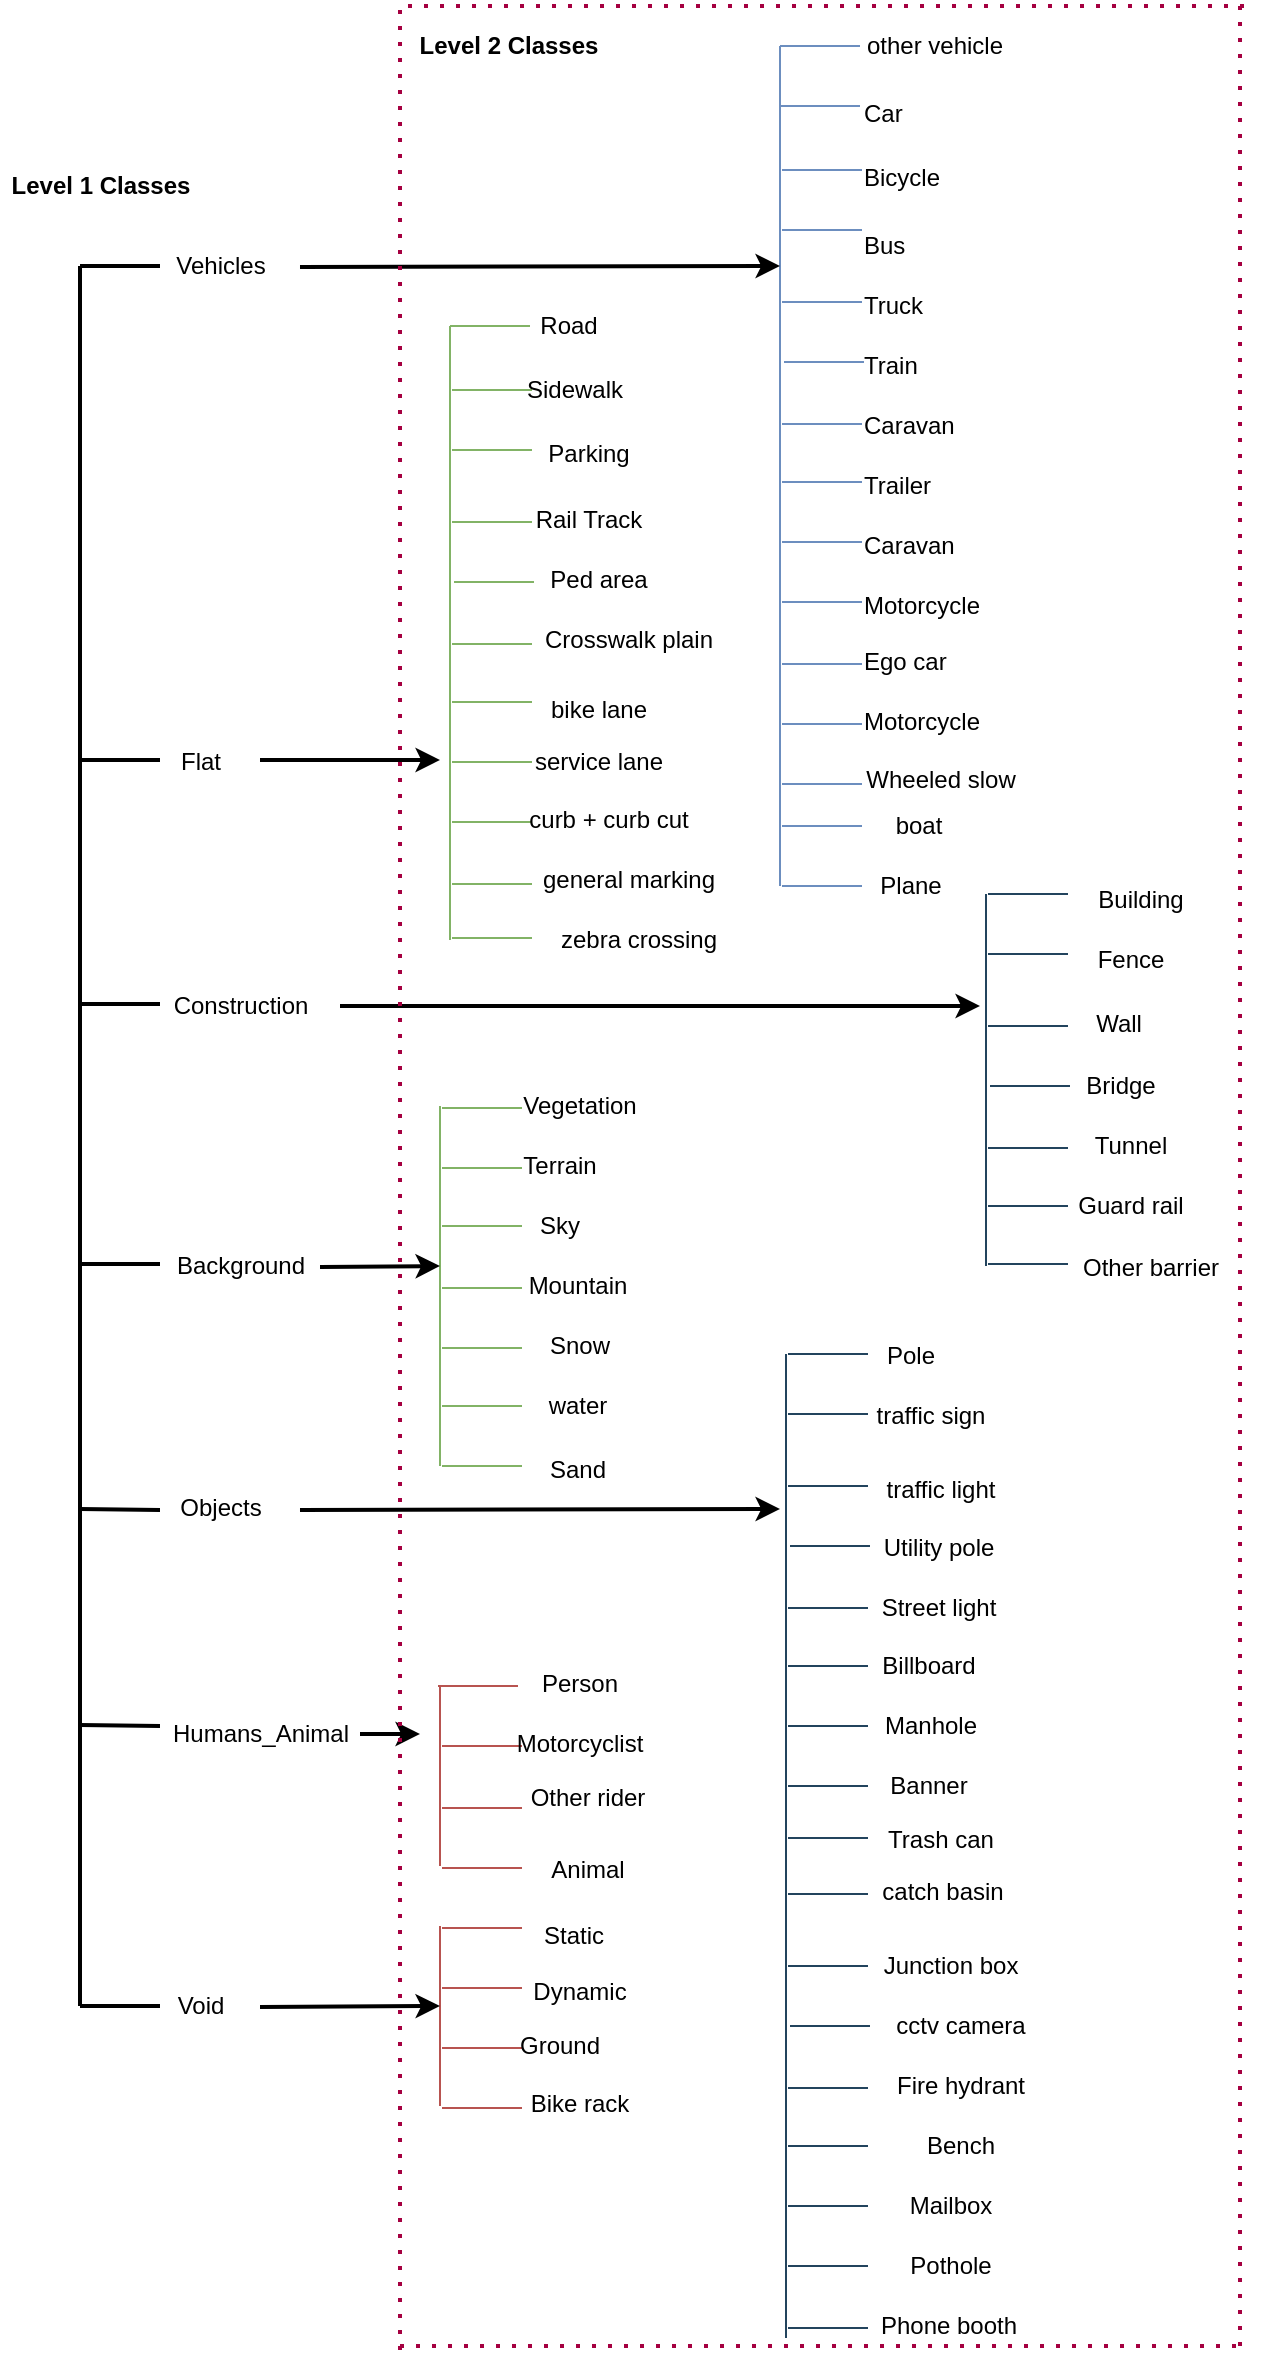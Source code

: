 <mxfile version="18.0.6" type="device"><diagram id="w0Pex35CBotM1bryZX0o" name="Page-1"><mxGraphModel dx="1426" dy="1881" grid="1" gridSize="10" guides="1" tooltips="1" connect="1" arrows="1" fold="1" page="1" pageScale="1" pageWidth="827" pageHeight="1169" math="0" shadow="0"><root><mxCell id="0"/><mxCell id="1" parent="0"/><mxCell id="u1rYScjyQBRcEiXTtA5U-3" value="" style="endArrow=none;html=1;rounded=0;fillColor=#dae8fc;strokeColor=#6c8ebf;" edge="1" parent="1"><mxGeometry width="50" height="50" relative="1" as="geometry"><mxPoint x="390" y="430" as="sourcePoint"/><mxPoint x="390" y="10" as="targetPoint"/></mxGeometry></mxCell><mxCell id="u1rYScjyQBRcEiXTtA5U-4" value="" style="endArrow=none;html=1;rounded=0;fillColor=#dae8fc;strokeColor=#6c8ebf;" edge="1" parent="1"><mxGeometry width="50" height="50" relative="1" as="geometry"><mxPoint x="390" y="40" as="sourcePoint"/><mxPoint x="430" y="40" as="targetPoint"/><Array as="points"><mxPoint x="410" y="40"/></Array></mxGeometry></mxCell><mxCell id="u1rYScjyQBRcEiXTtA5U-5" value="" style="endArrow=none;html=1;rounded=0;fillColor=#dae8fc;strokeColor=#6c8ebf;" edge="1" parent="1"><mxGeometry width="50" height="50" relative="1" as="geometry"><mxPoint x="391" y="72" as="sourcePoint"/><mxPoint x="431" y="72" as="targetPoint"/><Array as="points"><mxPoint x="411" y="72"/></Array></mxGeometry></mxCell><mxCell id="u1rYScjyQBRcEiXTtA5U-6" value="" style="endArrow=none;html=1;rounded=0;fillColor=#dae8fc;strokeColor=#6c8ebf;" edge="1" parent="1"><mxGeometry width="50" height="50" relative="1" as="geometry"><mxPoint x="391" y="102" as="sourcePoint"/><mxPoint x="431" y="102" as="targetPoint"/><Array as="points"><mxPoint x="411" y="102"/></Array></mxGeometry></mxCell><mxCell id="u1rYScjyQBRcEiXTtA5U-7" value="" style="endArrow=none;html=1;rounded=0;fillColor=#dae8fc;strokeColor=#6c8ebf;" edge="1" parent="1"><mxGeometry width="50" height="50" relative="1" as="geometry"><mxPoint x="391" y="138" as="sourcePoint"/><mxPoint x="431" y="138" as="targetPoint"/><Array as="points"><mxPoint x="411" y="138"/></Array></mxGeometry></mxCell><mxCell id="u1rYScjyQBRcEiXTtA5U-8" value="" style="endArrow=none;html=1;rounded=0;fillColor=#dae8fc;strokeColor=#6c8ebf;" edge="1" parent="1"><mxGeometry width="50" height="50" relative="1" as="geometry"><mxPoint x="392" y="168" as="sourcePoint"/><mxPoint x="432" y="168" as="targetPoint"/><Array as="points"><mxPoint x="412" y="168"/></Array></mxGeometry></mxCell><mxCell id="u1rYScjyQBRcEiXTtA5U-9" value="" style="endArrow=none;html=1;rounded=0;fillColor=#dae8fc;strokeColor=#6c8ebf;" edge="1" parent="1"><mxGeometry width="50" height="50" relative="1" as="geometry"><mxPoint x="391" y="199" as="sourcePoint"/><mxPoint x="431" y="199" as="targetPoint"/><Array as="points"><mxPoint x="411" y="199"/></Array></mxGeometry></mxCell><mxCell id="u1rYScjyQBRcEiXTtA5U-10" value="" style="endArrow=none;html=1;rounded=0;fillColor=#dae8fc;strokeColor=#6c8ebf;" edge="1" parent="1"><mxGeometry width="50" height="50" relative="1" as="geometry"><mxPoint x="391" y="228" as="sourcePoint"/><mxPoint x="431" y="228" as="targetPoint"/><Array as="points"><mxPoint x="411" y="228"/></Array></mxGeometry></mxCell><mxCell id="u1rYScjyQBRcEiXTtA5U-11" value="" style="endArrow=none;html=1;rounded=0;fillColor=#dae8fc;strokeColor=#6c8ebf;" edge="1" parent="1"><mxGeometry width="50" height="50" relative="1" as="geometry"><mxPoint x="391" y="258" as="sourcePoint"/><mxPoint x="431" y="258" as="targetPoint"/><Array as="points"><mxPoint x="411" y="258"/></Array></mxGeometry></mxCell><mxCell id="u1rYScjyQBRcEiXTtA5U-12" value="" style="endArrow=none;html=1;rounded=0;fillColor=#dae8fc;strokeColor=#6c8ebf;" edge="1" parent="1"><mxGeometry width="50" height="50" relative="1" as="geometry"><mxPoint x="391" y="288" as="sourcePoint"/><mxPoint x="431" y="288" as="targetPoint"/><Array as="points"><mxPoint x="411" y="288"/></Array></mxGeometry></mxCell><mxCell id="u1rYScjyQBRcEiXTtA5U-13" value="" style="endArrow=none;html=1;rounded=0;fillColor=#dae8fc;strokeColor=#6c8ebf;" edge="1" parent="1"><mxGeometry width="50" height="50" relative="1" as="geometry"><mxPoint x="391" y="319" as="sourcePoint"/><mxPoint x="431" y="319" as="targetPoint"/><Array as="points"><mxPoint x="411" y="319"/></Array></mxGeometry></mxCell><mxCell id="u1rYScjyQBRcEiXTtA5U-14" value="" style="endArrow=none;html=1;rounded=0;fillColor=#d5e8d4;strokeColor=#82b366;" edge="1" parent="1"><mxGeometry width="50" height="50" relative="1" as="geometry"><mxPoint x="225" y="457" as="sourcePoint"/><mxPoint x="225" y="150" as="targetPoint"/></mxGeometry></mxCell><mxCell id="u1rYScjyQBRcEiXTtA5U-15" value="" style="endArrow=none;html=1;rounded=0;fillColor=#d5e8d4;strokeColor=#82b366;" edge="1" parent="1"><mxGeometry width="50" height="50" relative="1" as="geometry"><mxPoint x="225" y="150" as="sourcePoint"/><mxPoint x="265" y="150" as="targetPoint"/><Array as="points"><mxPoint x="245" y="150"/></Array></mxGeometry></mxCell><mxCell id="u1rYScjyQBRcEiXTtA5U-16" value="" style="endArrow=none;html=1;rounded=0;fillColor=#d5e8d4;strokeColor=#82b366;" edge="1" parent="1"><mxGeometry width="50" height="50" relative="1" as="geometry"><mxPoint x="226" y="182" as="sourcePoint"/><mxPoint x="266" y="182" as="targetPoint"/><Array as="points"><mxPoint x="246" y="182"/></Array></mxGeometry></mxCell><mxCell id="u1rYScjyQBRcEiXTtA5U-17" value="" style="endArrow=none;html=1;rounded=0;fillColor=#d5e8d4;strokeColor=#82b366;" edge="1" parent="1"><mxGeometry width="50" height="50" relative="1" as="geometry"><mxPoint x="226" y="212" as="sourcePoint"/><mxPoint x="266" y="212" as="targetPoint"/><Array as="points"><mxPoint x="246" y="212"/></Array></mxGeometry></mxCell><mxCell id="u1rYScjyQBRcEiXTtA5U-18" value="" style="endArrow=none;html=1;rounded=0;fillColor=#d5e8d4;strokeColor=#82b366;" edge="1" parent="1"><mxGeometry width="50" height="50" relative="1" as="geometry"><mxPoint x="226" y="248" as="sourcePoint"/><mxPoint x="266" y="248" as="targetPoint"/><Array as="points"><mxPoint x="246" y="248"/></Array></mxGeometry></mxCell><mxCell id="u1rYScjyQBRcEiXTtA5U-19" value="" style="endArrow=none;html=1;rounded=0;fillColor=#d5e8d4;strokeColor=#82b366;" edge="1" parent="1"><mxGeometry width="50" height="50" relative="1" as="geometry"><mxPoint x="227" y="278" as="sourcePoint"/><mxPoint x="267" y="278" as="targetPoint"/><Array as="points"><mxPoint x="247" y="278"/></Array></mxGeometry></mxCell><mxCell id="u1rYScjyQBRcEiXTtA5U-20" value="" style="endArrow=none;html=1;rounded=0;fillColor=#d5e8d4;strokeColor=#82b366;" edge="1" parent="1"><mxGeometry width="50" height="50" relative="1" as="geometry"><mxPoint x="226" y="309" as="sourcePoint"/><mxPoint x="266" y="309" as="targetPoint"/><Array as="points"><mxPoint x="246" y="309"/></Array></mxGeometry></mxCell><mxCell id="u1rYScjyQBRcEiXTtA5U-21" value="" style="endArrow=none;html=1;rounded=0;fillColor=#d5e8d4;strokeColor=#82b366;" edge="1" parent="1"><mxGeometry width="50" height="50" relative="1" as="geometry"><mxPoint x="226" y="338" as="sourcePoint"/><mxPoint x="266" y="338" as="targetPoint"/><Array as="points"><mxPoint x="246" y="338"/></Array></mxGeometry></mxCell><mxCell id="u1rYScjyQBRcEiXTtA5U-22" value="" style="endArrow=none;html=1;rounded=0;fillColor=#d5e8d4;strokeColor=#82b366;" edge="1" parent="1"><mxGeometry width="50" height="50" relative="1" as="geometry"><mxPoint x="226" y="368" as="sourcePoint"/><mxPoint x="266" y="368" as="targetPoint"/><Array as="points"><mxPoint x="246" y="368"/></Array></mxGeometry></mxCell><mxCell id="u1rYScjyQBRcEiXTtA5U-23" value="" style="endArrow=none;html=1;rounded=0;fillColor=#d5e8d4;strokeColor=#82b366;" edge="1" parent="1"><mxGeometry width="50" height="50" relative="1" as="geometry"><mxPoint x="226" y="398" as="sourcePoint"/><mxPoint x="266" y="398" as="targetPoint"/><Array as="points"><mxPoint x="246" y="398"/></Array></mxGeometry></mxCell><mxCell id="u1rYScjyQBRcEiXTtA5U-24" value="" style="endArrow=none;html=1;rounded=0;fillColor=#d5e8d4;strokeColor=#82b366;" edge="1" parent="1"><mxGeometry width="50" height="50" relative="1" as="geometry"><mxPoint x="226" y="429" as="sourcePoint"/><mxPoint x="266" y="429" as="targetPoint"/><Array as="points"><mxPoint x="246" y="429"/></Array></mxGeometry></mxCell><mxCell id="u1rYScjyQBRcEiXTtA5U-25" value="" style="endArrow=none;html=1;rounded=0;fillColor=#bac8d3;strokeColor=#23445d;" edge="1" parent="1"><mxGeometry width="50" height="50" relative="1" as="geometry"><mxPoint x="393" y="916" as="sourcePoint"/><mxPoint x="393" y="664" as="targetPoint"/></mxGeometry></mxCell><mxCell id="u1rYScjyQBRcEiXTtA5U-27" value="" style="endArrow=none;html=1;rounded=0;fillColor=#bac8d3;strokeColor=#23445d;" edge="1" parent="1"><mxGeometry width="50" height="50" relative="1" as="geometry"><mxPoint x="394" y="664" as="sourcePoint"/><mxPoint x="434" y="664" as="targetPoint"/><Array as="points"><mxPoint x="414" y="664"/></Array></mxGeometry></mxCell><mxCell id="u1rYScjyQBRcEiXTtA5U-28" value="" style="endArrow=none;html=1;rounded=0;fillColor=#bac8d3;strokeColor=#23445d;" edge="1" parent="1"><mxGeometry width="50" height="50" relative="1" as="geometry"><mxPoint x="394" y="694" as="sourcePoint"/><mxPoint x="434" y="694" as="targetPoint"/><Array as="points"><mxPoint x="414" y="694"/></Array></mxGeometry></mxCell><mxCell id="u1rYScjyQBRcEiXTtA5U-29" value="" style="endArrow=none;html=1;rounded=0;fillColor=#bac8d3;strokeColor=#23445d;" edge="1" parent="1"><mxGeometry width="50" height="50" relative="1" as="geometry"><mxPoint x="394" y="730" as="sourcePoint"/><mxPoint x="434" y="730" as="targetPoint"/><Array as="points"><mxPoint x="414" y="730"/></Array></mxGeometry></mxCell><mxCell id="u1rYScjyQBRcEiXTtA5U-30" value="" style="endArrow=none;html=1;rounded=0;fillColor=#bac8d3;strokeColor=#23445d;" edge="1" parent="1"><mxGeometry width="50" height="50" relative="1" as="geometry"><mxPoint x="395" y="760" as="sourcePoint"/><mxPoint x="435" y="760" as="targetPoint"/><Array as="points"><mxPoint x="415" y="760"/></Array></mxGeometry></mxCell><mxCell id="u1rYScjyQBRcEiXTtA5U-31" value="" style="endArrow=none;html=1;rounded=0;fillColor=#bac8d3;strokeColor=#23445d;" edge="1" parent="1"><mxGeometry width="50" height="50" relative="1" as="geometry"><mxPoint x="394" y="791" as="sourcePoint"/><mxPoint x="434" y="791" as="targetPoint"/><Array as="points"><mxPoint x="414" y="791"/></Array></mxGeometry></mxCell><mxCell id="u1rYScjyQBRcEiXTtA5U-32" value="" style="endArrow=none;html=1;rounded=0;fillColor=#bac8d3;strokeColor=#23445d;" edge="1" parent="1"><mxGeometry width="50" height="50" relative="1" as="geometry"><mxPoint x="394" y="820" as="sourcePoint"/><mxPoint x="434" y="820" as="targetPoint"/><Array as="points"><mxPoint x="414" y="820"/></Array></mxGeometry></mxCell><mxCell id="u1rYScjyQBRcEiXTtA5U-33" value="" style="endArrow=none;html=1;rounded=0;fillColor=#bac8d3;strokeColor=#23445d;" edge="1" parent="1"><mxGeometry width="50" height="50" relative="1" as="geometry"><mxPoint x="394" y="850" as="sourcePoint"/><mxPoint x="434" y="850" as="targetPoint"/><Array as="points"><mxPoint x="414" y="850"/></Array></mxGeometry></mxCell><mxCell id="u1rYScjyQBRcEiXTtA5U-34" value="" style="endArrow=none;html=1;rounded=0;fillColor=#bac8d3;strokeColor=#23445d;" edge="1" parent="1"><mxGeometry width="50" height="50" relative="1" as="geometry"><mxPoint x="394" y="880" as="sourcePoint"/><mxPoint x="434" y="880" as="targetPoint"/><Array as="points"><mxPoint x="414" y="880"/></Array></mxGeometry></mxCell><mxCell id="u1rYScjyQBRcEiXTtA5U-35" value="" style="endArrow=none;html=1;rounded=0;fillColor=#bac8d3;strokeColor=#23445d;" edge="1" parent="1"><mxGeometry width="50" height="50" relative="1" as="geometry"><mxPoint x="394" y="906" as="sourcePoint"/><mxPoint x="434" y="906" as="targetPoint"/><Array as="points"><mxPoint x="414" y="906"/></Array></mxGeometry></mxCell><mxCell id="u1rYScjyQBRcEiXTtA5U-36" value="Car&lt;span style=&quot;white-space: pre;&quot;&gt;&#9;&lt;/span&gt;" style="text;html=1;strokeColor=none;fillColor=none;align=left;verticalAlign=middle;whiteSpace=wrap;rounded=0;" vertex="1" parent="1"><mxGeometry x="430" y="34" width="210" height="20" as="geometry"/></mxCell><mxCell id="u1rYScjyQBRcEiXTtA5U-37" value="Bicycle" style="text;html=1;strokeColor=none;fillColor=none;align=left;verticalAlign=middle;whiteSpace=wrap;rounded=0;" vertex="1" parent="1"><mxGeometry x="430" y="66" width="210" height="20" as="geometry"/></mxCell><mxCell id="u1rYScjyQBRcEiXTtA5U-40" value="Bus" style="text;html=1;strokeColor=none;fillColor=none;align=left;verticalAlign=middle;whiteSpace=wrap;rounded=0;" vertex="1" parent="1"><mxGeometry x="430" y="100" width="210" height="20" as="geometry"/></mxCell><mxCell id="u1rYScjyQBRcEiXTtA5U-41" value="Truck" style="text;html=1;strokeColor=none;fillColor=none;align=left;verticalAlign=middle;whiteSpace=wrap;rounded=0;" vertex="1" parent="1"><mxGeometry x="430" y="130" width="210" height="20" as="geometry"/></mxCell><mxCell id="u1rYScjyQBRcEiXTtA5U-42" value="Caravan" style="text;html=1;strokeColor=none;fillColor=none;align=left;verticalAlign=middle;whiteSpace=wrap;rounded=0;" vertex="1" parent="1"><mxGeometry x="430" y="190" width="210" height="20" as="geometry"/></mxCell><mxCell id="u1rYScjyQBRcEiXTtA5U-43" value="Train" style="text;html=1;strokeColor=none;fillColor=none;align=left;verticalAlign=middle;whiteSpace=wrap;rounded=0;" vertex="1" parent="1"><mxGeometry x="430" y="160" width="210" height="20" as="geometry"/></mxCell><mxCell id="u1rYScjyQBRcEiXTtA5U-46" value="Trailer" style="text;html=1;strokeColor=none;fillColor=none;align=left;verticalAlign=middle;whiteSpace=wrap;rounded=0;" vertex="1" parent="1"><mxGeometry x="430" y="220" width="210" height="20" as="geometry"/></mxCell><mxCell id="u1rYScjyQBRcEiXTtA5U-47" value="Caravan" style="text;html=1;strokeColor=none;fillColor=none;align=left;verticalAlign=middle;whiteSpace=wrap;rounded=0;" vertex="1" parent="1"><mxGeometry x="430" y="250" width="100" height="20" as="geometry"/></mxCell><mxCell id="u1rYScjyQBRcEiXTtA5U-48" value="Ego car" style="text;html=1;strokeColor=none;fillColor=none;align=left;verticalAlign=middle;whiteSpace=wrap;rounded=0;" vertex="1" parent="1"><mxGeometry x="430" y="308" width="210" height="20" as="geometry"/></mxCell><mxCell id="u1rYScjyQBRcEiXTtA5U-49" value="Motorcycle" style="text;html=1;strokeColor=none;fillColor=none;align=left;verticalAlign=middle;whiteSpace=wrap;rounded=0;" vertex="1" parent="1"><mxGeometry x="430" y="280" width="210" height="20" as="geometry"/></mxCell><mxCell id="u1rYScjyQBRcEiXTtA5U-50" value="" style="endArrow=none;html=1;rounded=0;fillColor=#d5e8d4;strokeColor=#82b366;" edge="1" parent="1"><mxGeometry width="50" height="50" relative="1" as="geometry"><mxPoint x="221" y="541" as="sourcePoint"/><mxPoint x="261" y="541" as="targetPoint"/><Array as="points"><mxPoint x="241" y="541"/></Array></mxGeometry></mxCell><mxCell id="u1rYScjyQBRcEiXTtA5U-51" value="" style="endArrow=none;html=1;rounded=0;fillColor=#d5e8d4;strokeColor=#82b366;" edge="1" parent="1"><mxGeometry width="50" height="50" relative="1" as="geometry"><mxPoint x="221" y="571" as="sourcePoint"/><mxPoint x="261" y="571" as="targetPoint"/><Array as="points"><mxPoint x="241" y="571"/></Array></mxGeometry></mxCell><mxCell id="u1rYScjyQBRcEiXTtA5U-52" value="" style="endArrow=none;html=1;rounded=0;fillColor=#d5e8d4;strokeColor=#82b366;" edge="1" parent="1"><mxGeometry width="50" height="50" relative="1" as="geometry"><mxPoint x="221" y="600" as="sourcePoint"/><mxPoint x="261" y="600" as="targetPoint"/><Array as="points"><mxPoint x="241" y="600"/></Array></mxGeometry></mxCell><mxCell id="u1rYScjyQBRcEiXTtA5U-53" value="" style="endArrow=none;html=1;rounded=0;fillColor=#d5e8d4;strokeColor=#82b366;" edge="1" parent="1"><mxGeometry width="50" height="50" relative="1" as="geometry"><mxPoint x="220" y="600" as="sourcePoint"/><mxPoint x="220" y="540" as="targetPoint"/></mxGeometry></mxCell><mxCell id="u1rYScjyQBRcEiXTtA5U-54" value="Vegetation" style="text;html=1;strokeColor=none;fillColor=none;align=center;verticalAlign=middle;whiteSpace=wrap;rounded=0;" vertex="1" parent="1"><mxGeometry x="260" y="530" width="60" height="20" as="geometry"/></mxCell><mxCell id="u1rYScjyQBRcEiXTtA5U-55" value="Terrain" style="text;html=1;strokeColor=none;fillColor=none;align=center;verticalAlign=middle;whiteSpace=wrap;rounded=0;" vertex="1" parent="1"><mxGeometry x="250" y="560" width="60" height="20" as="geometry"/></mxCell><mxCell id="u1rYScjyQBRcEiXTtA5U-56" value="Sky" style="text;html=1;strokeColor=none;fillColor=none;align=center;verticalAlign=middle;whiteSpace=wrap;rounded=0;" vertex="1" parent="1"><mxGeometry x="250" y="590" width="60" height="20" as="geometry"/></mxCell><mxCell id="u1rYScjyQBRcEiXTtA5U-57" value="Road" style="text;html=1;align=center;verticalAlign=middle;resizable=0;points=[];autosize=1;strokeColor=none;fillColor=none;" vertex="1" parent="1"><mxGeometry x="264" y="140" width="40" height="20" as="geometry"/></mxCell><mxCell id="u1rYScjyQBRcEiXTtA5U-58" value="Sidewalk" style="text;html=1;align=center;verticalAlign=middle;resizable=0;points=[];autosize=1;strokeColor=none;fillColor=none;" vertex="1" parent="1"><mxGeometry x="257" y="172" width="60" height="20" as="geometry"/></mxCell><mxCell id="u1rYScjyQBRcEiXTtA5U-59" value="Parking" style="text;html=1;align=center;verticalAlign=middle;resizable=0;points=[];autosize=1;strokeColor=none;fillColor=none;" vertex="1" parent="1"><mxGeometry x="264" y="204" width="60" height="20" as="geometry"/></mxCell><mxCell id="u1rYScjyQBRcEiXTtA5U-61" value="Rail Track" style="text;html=1;align=center;verticalAlign=middle;resizable=0;points=[];autosize=1;strokeColor=none;fillColor=none;" vertex="1" parent="1"><mxGeometry x="259" y="237" width="70" height="20" as="geometry"/></mxCell><mxCell id="u1rYScjyQBRcEiXTtA5U-62" value="Ped area" style="text;html=1;align=center;verticalAlign=middle;resizable=0;points=[];autosize=1;strokeColor=none;fillColor=none;" vertex="1" parent="1"><mxGeometry x="269" y="267" width="60" height="20" as="geometry"/></mxCell><mxCell id="u1rYScjyQBRcEiXTtA5U-63" value="Crosswalk plain" style="text;html=1;align=center;verticalAlign=middle;resizable=0;points=[];autosize=1;strokeColor=none;fillColor=none;" vertex="1" parent="1"><mxGeometry x="264" y="297" width="100" height="20" as="geometry"/></mxCell><mxCell id="u1rYScjyQBRcEiXTtA5U-64" value="bike lane" style="text;html=1;align=center;verticalAlign=middle;resizable=0;points=[];autosize=1;strokeColor=none;fillColor=none;" vertex="1" parent="1"><mxGeometry x="269" y="332" width="60" height="20" as="geometry"/></mxCell><mxCell id="u1rYScjyQBRcEiXTtA5U-65" value="service lane" style="text;html=1;align=center;verticalAlign=middle;resizable=0;points=[];autosize=1;strokeColor=none;fillColor=none;" vertex="1" parent="1"><mxGeometry x="259" y="358" width="80" height="20" as="geometry"/></mxCell><mxCell id="u1rYScjyQBRcEiXTtA5U-66" value="curb + curb cut" style="text;html=1;align=center;verticalAlign=middle;resizable=0;points=[];autosize=1;strokeColor=none;fillColor=none;" vertex="1" parent="1"><mxGeometry x="254" y="387" width="100" height="20" as="geometry"/></mxCell><mxCell id="u1rYScjyQBRcEiXTtA5U-67" value="general marking" style="text;html=1;align=center;verticalAlign=middle;resizable=0;points=[];autosize=1;strokeColor=none;fillColor=none;" vertex="1" parent="1"><mxGeometry x="264" y="417" width="100" height="20" as="geometry"/></mxCell><mxCell id="u1rYScjyQBRcEiXTtA5U-68" value="" style="endArrow=none;html=1;rounded=0;fillColor=#d5e8d4;strokeColor=#82b366;" edge="1" parent="1"><mxGeometry width="50" height="50" relative="1" as="geometry"><mxPoint x="226" y="456" as="sourcePoint"/><mxPoint x="266" y="456" as="targetPoint"/><Array as="points"><mxPoint x="246" y="456"/></Array></mxGeometry></mxCell><mxCell id="u1rYScjyQBRcEiXTtA5U-69" value="zebra crossing" style="text;html=1;align=center;verticalAlign=middle;resizable=0;points=[];autosize=1;strokeColor=none;fillColor=none;" vertex="1" parent="1"><mxGeometry x="274" y="447" width="90" height="20" as="geometry"/></mxCell><mxCell id="u1rYScjyQBRcEiXTtA5U-70" value="" style="endArrow=none;html=1;rounded=0;fillColor=#bac8d3;strokeColor=#23445d;" edge="1" parent="1"><mxGeometry width="50" height="50" relative="1" as="geometry"><mxPoint x="493" y="620" as="sourcePoint"/><mxPoint x="493" y="434" as="targetPoint"/></mxGeometry></mxCell><mxCell id="u1rYScjyQBRcEiXTtA5U-71" value="" style="endArrow=none;html=1;rounded=0;fillColor=#bac8d3;strokeColor=#23445d;" edge="1" parent="1"><mxGeometry width="50" height="50" relative="1" as="geometry"><mxPoint x="494" y="434" as="sourcePoint"/><mxPoint x="534" y="434" as="targetPoint"/><Array as="points"><mxPoint x="514" y="434"/></Array></mxGeometry></mxCell><mxCell id="u1rYScjyQBRcEiXTtA5U-72" value="" style="endArrow=none;html=1;rounded=0;fillColor=#bac8d3;strokeColor=#23445d;" edge="1" parent="1"><mxGeometry width="50" height="50" relative="1" as="geometry"><mxPoint x="494" y="464" as="sourcePoint"/><mxPoint x="534" y="464" as="targetPoint"/><Array as="points"><mxPoint x="514" y="464"/></Array></mxGeometry></mxCell><mxCell id="u1rYScjyQBRcEiXTtA5U-73" value="" style="endArrow=none;html=1;rounded=0;fillColor=#bac8d3;strokeColor=#23445d;" edge="1" parent="1"><mxGeometry width="50" height="50" relative="1" as="geometry"><mxPoint x="494" y="500" as="sourcePoint"/><mxPoint x="534" y="500" as="targetPoint"/><Array as="points"><mxPoint x="514" y="500"/></Array></mxGeometry></mxCell><mxCell id="u1rYScjyQBRcEiXTtA5U-74" value="" style="endArrow=none;html=1;rounded=0;fillColor=#bac8d3;strokeColor=#23445d;" edge="1" parent="1"><mxGeometry width="50" height="50" relative="1" as="geometry"><mxPoint x="495" y="530" as="sourcePoint"/><mxPoint x="535" y="530" as="targetPoint"/><Array as="points"><mxPoint x="515" y="530"/></Array></mxGeometry></mxCell><mxCell id="u1rYScjyQBRcEiXTtA5U-75" value="" style="endArrow=none;html=1;rounded=0;fillColor=#bac8d3;strokeColor=#23445d;" edge="1" parent="1"><mxGeometry width="50" height="50" relative="1" as="geometry"><mxPoint x="494" y="561" as="sourcePoint"/><mxPoint x="534" y="561" as="targetPoint"/><Array as="points"><mxPoint x="514" y="561"/></Array></mxGeometry></mxCell><mxCell id="u1rYScjyQBRcEiXTtA5U-76" value="" style="endArrow=none;html=1;rounded=0;fillColor=#bac8d3;strokeColor=#23445d;" edge="1" parent="1"><mxGeometry width="50" height="50" relative="1" as="geometry"><mxPoint x="494" y="590" as="sourcePoint"/><mxPoint x="534" y="590" as="targetPoint"/><Array as="points"><mxPoint x="514" y="590"/></Array></mxGeometry></mxCell><mxCell id="u1rYScjyQBRcEiXTtA5U-77" value="" style="endArrow=none;html=1;rounded=0;fillColor=#bac8d3;strokeColor=#23445d;" edge="1" parent="1"><mxGeometry width="50" height="50" relative="1" as="geometry"><mxPoint x="494" y="619" as="sourcePoint"/><mxPoint x="534" y="619" as="targetPoint"/><Array as="points"><mxPoint x="514" y="619"/></Array></mxGeometry></mxCell><mxCell id="u1rYScjyQBRcEiXTtA5U-80" value="Building" style="text;html=1;align=center;verticalAlign=middle;resizable=0;points=[];autosize=1;strokeColor=none;fillColor=none;" vertex="1" parent="1"><mxGeometry x="540" y="427" width="60" height="20" as="geometry"/></mxCell><mxCell id="u1rYScjyQBRcEiXTtA5U-81" value="Fence" style="text;html=1;align=center;verticalAlign=middle;resizable=0;points=[];autosize=1;strokeColor=none;fillColor=none;" vertex="1" parent="1"><mxGeometry x="540" y="457" width="50" height="20" as="geometry"/></mxCell><mxCell id="u1rYScjyQBRcEiXTtA5U-82" value="Wall" style="text;html=1;align=center;verticalAlign=middle;resizable=0;points=[];autosize=1;strokeColor=none;fillColor=none;" vertex="1" parent="1"><mxGeometry x="539" y="489" width="40" height="20" as="geometry"/></mxCell><mxCell id="u1rYScjyQBRcEiXTtA5U-83" value="Bridge" style="text;html=1;align=center;verticalAlign=middle;resizable=0;points=[];autosize=1;strokeColor=none;fillColor=none;" vertex="1" parent="1"><mxGeometry x="535" y="520" width="50" height="20" as="geometry"/></mxCell><mxCell id="u1rYScjyQBRcEiXTtA5U-84" value="Tunnel" style="text;html=1;align=center;verticalAlign=middle;resizable=0;points=[];autosize=1;strokeColor=none;fillColor=none;" vertex="1" parent="1"><mxGeometry x="540" y="550" width="50" height="20" as="geometry"/></mxCell><mxCell id="u1rYScjyQBRcEiXTtA5U-85" value="Guard rail" style="text;html=1;align=center;verticalAlign=middle;resizable=0;points=[];autosize=1;strokeColor=none;fillColor=none;" vertex="1" parent="1"><mxGeometry x="530" y="580" width="70" height="20" as="geometry"/></mxCell><mxCell id="u1rYScjyQBRcEiXTtA5U-86" value="Other barrier" style="text;html=1;align=center;verticalAlign=middle;resizable=0;points=[];autosize=1;strokeColor=none;fillColor=none;" vertex="1" parent="1"><mxGeometry x="535" y="610.5" width="80" height="20" as="geometry"/></mxCell><mxCell id="u1rYScjyQBRcEiXTtA5U-88" value="" style="endArrow=none;html=1;rounded=0;fillColor=#d5e8d4;strokeColor=#82b366;" edge="1" parent="1"><mxGeometry width="50" height="50" relative="1" as="geometry"><mxPoint x="221" y="631" as="sourcePoint"/><mxPoint x="261" y="631" as="targetPoint"/><Array as="points"><mxPoint x="241" y="631"/></Array></mxGeometry></mxCell><mxCell id="u1rYScjyQBRcEiXTtA5U-89" value="" style="endArrow=none;html=1;rounded=0;fillColor=#d5e8d4;strokeColor=#82b366;" edge="1" parent="1"><mxGeometry width="50" height="50" relative="1" as="geometry"><mxPoint x="221" y="661" as="sourcePoint"/><mxPoint x="261" y="661" as="targetPoint"/><Array as="points"><mxPoint x="241" y="661"/></Array></mxGeometry></mxCell><mxCell id="u1rYScjyQBRcEiXTtA5U-90" value="" style="endArrow=none;html=1;rounded=0;fillColor=#d5e8d4;strokeColor=#82b366;" edge="1" parent="1"><mxGeometry width="50" height="50" relative="1" as="geometry"><mxPoint x="221" y="690" as="sourcePoint"/><mxPoint x="261" y="690" as="targetPoint"/><Array as="points"><mxPoint x="241" y="690"/></Array></mxGeometry></mxCell><mxCell id="u1rYScjyQBRcEiXTtA5U-91" value="" style="endArrow=none;html=1;rounded=0;fillColor=#d5e8d4;strokeColor=#82b366;" edge="1" parent="1"><mxGeometry width="50" height="50" relative="1" as="geometry"><mxPoint x="220" y="720" as="sourcePoint"/><mxPoint x="220" y="600" as="targetPoint"/></mxGeometry></mxCell><mxCell id="u1rYScjyQBRcEiXTtA5U-92" value="Mountain" style="text;html=1;strokeColor=none;fillColor=none;align=center;verticalAlign=middle;whiteSpace=wrap;rounded=0;" vertex="1" parent="1"><mxGeometry x="259" y="620" width="60" height="20" as="geometry"/></mxCell><mxCell id="u1rYScjyQBRcEiXTtA5U-93" value="Snow" style="text;html=1;strokeColor=none;fillColor=none;align=center;verticalAlign=middle;whiteSpace=wrap;rounded=0;" vertex="1" parent="1"><mxGeometry x="260" y="650" width="60" height="20" as="geometry"/></mxCell><mxCell id="u1rYScjyQBRcEiXTtA5U-94" value="water" style="text;html=1;strokeColor=none;fillColor=none;align=center;verticalAlign=middle;whiteSpace=wrap;rounded=0;" vertex="1" parent="1"><mxGeometry x="259" y="680" width="60" height="20" as="geometry"/></mxCell><mxCell id="u1rYScjyQBRcEiXTtA5U-95" value="" style="endArrow=none;html=1;rounded=0;fillColor=#d5e8d4;strokeColor=#82b366;" edge="1" parent="1"><mxGeometry width="50" height="50" relative="1" as="geometry"><mxPoint x="221" y="720" as="sourcePoint"/><mxPoint x="261" y="720" as="targetPoint"/><Array as="points"><mxPoint x="241" y="720"/></Array></mxGeometry></mxCell><mxCell id="u1rYScjyQBRcEiXTtA5U-96" value="Sand" style="text;html=1;strokeColor=none;fillColor=none;align=center;verticalAlign=middle;whiteSpace=wrap;rounded=0;" vertex="1" parent="1"><mxGeometry x="259" y="710" width="60" height="23" as="geometry"/></mxCell><mxCell id="u1rYScjyQBRcEiXTtA5U-97" value="" style="endArrow=none;html=1;rounded=0;fillColor=#dae8fc;strokeColor=#6c8ebf;" edge="1" parent="1"><mxGeometry width="50" height="50" relative="1" as="geometry"><mxPoint x="391" y="349" as="sourcePoint"/><mxPoint x="431" y="349" as="targetPoint"/><Array as="points"><mxPoint x="411" y="349"/></Array></mxGeometry></mxCell><mxCell id="u1rYScjyQBRcEiXTtA5U-98" value="Motorcycle" style="text;html=1;strokeColor=none;fillColor=none;align=left;verticalAlign=middle;whiteSpace=wrap;rounded=0;" vertex="1" parent="1"><mxGeometry x="430" y="338" width="210" height="20" as="geometry"/></mxCell><mxCell id="u1rYScjyQBRcEiXTtA5U-99" value="Pole" style="text;html=1;align=center;verticalAlign=middle;resizable=0;points=[];autosize=1;strokeColor=none;fillColor=none;" vertex="1" parent="1"><mxGeometry x="435" y="654.5" width="40" height="20" as="geometry"/></mxCell><mxCell id="u1rYScjyQBRcEiXTtA5U-100" value="" style="endArrow=none;html=1;rounded=0;fillColor=#dae8fc;strokeColor=#6c8ebf;" edge="1" parent="1"><mxGeometry width="50" height="50" relative="1" as="geometry"><mxPoint x="390" y="10" as="sourcePoint"/><mxPoint x="430" y="10" as="targetPoint"/><Array as="points"><mxPoint x="410" y="10"/></Array></mxGeometry></mxCell><mxCell id="u1rYScjyQBRcEiXTtA5U-101" value="other vehicle" style="text;html=1;align=center;verticalAlign=middle;resizable=0;points=[];autosize=1;strokeColor=none;fillColor=none;" vertex="1" parent="1"><mxGeometry x="427" width="80" height="20" as="geometry"/></mxCell><mxCell id="u1rYScjyQBRcEiXTtA5U-102" value="" style="endArrow=none;html=1;rounded=0;fillColor=#dae8fc;strokeColor=#6c8ebf;" edge="1" parent="1"><mxGeometry width="50" height="50" relative="1" as="geometry"><mxPoint x="391" y="379" as="sourcePoint"/><mxPoint x="431" y="379" as="targetPoint"/><Array as="points"><mxPoint x="411" y="379"/></Array></mxGeometry></mxCell><mxCell id="u1rYScjyQBRcEiXTtA5U-103" value="Wheeled slow" style="text;html=1;align=center;verticalAlign=middle;resizable=0;points=[];autosize=1;strokeColor=none;fillColor=none;" vertex="1" parent="1"><mxGeometry x="425" y="367" width="90" height="20" as="geometry"/></mxCell><mxCell id="u1rYScjyQBRcEiXTtA5U-104" value="" style="endArrow=none;html=1;rounded=0;fillColor=#dae8fc;strokeColor=#6c8ebf;" edge="1" parent="1"><mxGeometry width="50" height="50" relative="1" as="geometry"><mxPoint x="391" y="400" as="sourcePoint"/><mxPoint x="431" y="400" as="targetPoint"/><Array as="points"><mxPoint x="411" y="400"/></Array></mxGeometry></mxCell><mxCell id="u1rYScjyQBRcEiXTtA5U-105" value="boat" style="text;html=1;align=center;verticalAlign=middle;resizable=0;points=[];autosize=1;strokeColor=none;fillColor=none;" vertex="1" parent="1"><mxGeometry x="439" y="390" width="40" height="20" as="geometry"/></mxCell><mxCell id="u1rYScjyQBRcEiXTtA5U-106" value="" style="endArrow=none;html=1;rounded=0;fillColor=#dae8fc;strokeColor=#6c8ebf;" edge="1" parent="1"><mxGeometry width="50" height="50" relative="1" as="geometry"><mxPoint x="391" y="430" as="sourcePoint"/><mxPoint x="431" y="430" as="targetPoint"/><Array as="points"><mxPoint x="411" y="430"/></Array></mxGeometry></mxCell><mxCell id="u1rYScjyQBRcEiXTtA5U-107" value="Plane" style="text;html=1;align=center;verticalAlign=middle;resizable=0;points=[];autosize=1;strokeColor=none;fillColor=none;" vertex="1" parent="1"><mxGeometry x="430" y="420" width="50" height="20" as="geometry"/></mxCell><mxCell id="u1rYScjyQBRcEiXTtA5U-108" value="" style="endArrow=none;html=1;rounded=0;fillColor=#bac8d3;strokeColor=#23445d;" edge="1" parent="1"><mxGeometry width="50" height="50" relative="1" as="geometry"><mxPoint x="393" y="1156" as="sourcePoint"/><mxPoint x="393" y="904" as="targetPoint"/></mxGeometry></mxCell><mxCell id="u1rYScjyQBRcEiXTtA5U-110" value="" style="endArrow=none;html=1;rounded=0;fillColor=#bac8d3;strokeColor=#23445d;" edge="1" parent="1"><mxGeometry width="50" height="50" relative="1" as="geometry"><mxPoint x="394" y="934" as="sourcePoint"/><mxPoint x="434" y="934" as="targetPoint"/><Array as="points"><mxPoint x="414" y="934"/></Array></mxGeometry></mxCell><mxCell id="u1rYScjyQBRcEiXTtA5U-111" value="" style="endArrow=none;html=1;rounded=0;fillColor=#bac8d3;strokeColor=#23445d;" edge="1" parent="1"><mxGeometry width="50" height="50" relative="1" as="geometry"><mxPoint x="394" y="970" as="sourcePoint"/><mxPoint x="434" y="970" as="targetPoint"/><Array as="points"><mxPoint x="414" y="970"/></Array></mxGeometry></mxCell><mxCell id="u1rYScjyQBRcEiXTtA5U-112" value="" style="endArrow=none;html=1;rounded=0;fillColor=#bac8d3;strokeColor=#23445d;" edge="1" parent="1"><mxGeometry width="50" height="50" relative="1" as="geometry"><mxPoint x="395" y="1000" as="sourcePoint"/><mxPoint x="435" y="1000" as="targetPoint"/><Array as="points"><mxPoint x="415" y="1000"/></Array></mxGeometry></mxCell><mxCell id="u1rYScjyQBRcEiXTtA5U-113" value="" style="endArrow=none;html=1;rounded=0;fillColor=#bac8d3;strokeColor=#23445d;" edge="1" parent="1"><mxGeometry width="50" height="50" relative="1" as="geometry"><mxPoint x="394" y="1031" as="sourcePoint"/><mxPoint x="434" y="1031" as="targetPoint"/><Array as="points"><mxPoint x="414" y="1031"/></Array></mxGeometry></mxCell><mxCell id="u1rYScjyQBRcEiXTtA5U-114" value="" style="endArrow=none;html=1;rounded=0;fillColor=#bac8d3;strokeColor=#23445d;" edge="1" parent="1"><mxGeometry width="50" height="50" relative="1" as="geometry"><mxPoint x="394" y="1060" as="sourcePoint"/><mxPoint x="434" y="1060" as="targetPoint"/><Array as="points"><mxPoint x="414" y="1060"/></Array></mxGeometry></mxCell><mxCell id="u1rYScjyQBRcEiXTtA5U-115" value="" style="endArrow=none;html=1;rounded=0;fillColor=#bac8d3;strokeColor=#23445d;" edge="1" parent="1"><mxGeometry width="50" height="50" relative="1" as="geometry"><mxPoint x="394" y="1090" as="sourcePoint"/><mxPoint x="434" y="1090" as="targetPoint"/><Array as="points"><mxPoint x="414" y="1090"/></Array></mxGeometry></mxCell><mxCell id="u1rYScjyQBRcEiXTtA5U-116" value="" style="endArrow=none;html=1;rounded=0;fillColor=#bac8d3;strokeColor=#23445d;" edge="1" parent="1"><mxGeometry width="50" height="50" relative="1" as="geometry"><mxPoint x="394" y="1120" as="sourcePoint"/><mxPoint x="434" y="1120" as="targetPoint"/><Array as="points"><mxPoint x="414" y="1120"/></Array></mxGeometry></mxCell><mxCell id="u1rYScjyQBRcEiXTtA5U-117" value="" style="endArrow=none;html=1;rounded=0;fillColor=#bac8d3;strokeColor=#23445d;" edge="1" parent="1"><mxGeometry width="50" height="50" relative="1" as="geometry"><mxPoint x="394" y="1151" as="sourcePoint"/><mxPoint x="434" y="1151" as="targetPoint"/><Array as="points"><mxPoint x="414" y="1151"/></Array></mxGeometry></mxCell><mxCell id="u1rYScjyQBRcEiXTtA5U-118" value="traffic sign" style="text;html=1;align=center;verticalAlign=middle;resizable=0;points=[];autosize=1;strokeColor=none;fillColor=none;" vertex="1" parent="1"><mxGeometry x="430" y="684.5" width="70" height="20" as="geometry"/></mxCell><mxCell id="u1rYScjyQBRcEiXTtA5U-119" value="traffic light" style="text;html=1;align=center;verticalAlign=middle;resizable=0;points=[];autosize=1;strokeColor=none;fillColor=none;" vertex="1" parent="1"><mxGeometry x="435" y="721.5" width="70" height="20" as="geometry"/></mxCell><mxCell id="u1rYScjyQBRcEiXTtA5U-120" value="Utility pole" style="text;html=1;align=center;verticalAlign=middle;resizable=0;points=[];autosize=1;strokeColor=none;fillColor=none;" vertex="1" parent="1"><mxGeometry x="434" y="750.5" width="70" height="20" as="geometry"/></mxCell><mxCell id="u1rYScjyQBRcEiXTtA5U-121" value="Street light" style="text;html=1;align=center;verticalAlign=middle;resizable=0;points=[];autosize=1;strokeColor=none;fillColor=none;" vertex="1" parent="1"><mxGeometry x="434" y="780.5" width="70" height="20" as="geometry"/></mxCell><mxCell id="u1rYScjyQBRcEiXTtA5U-122" value="Billboard" style="text;html=1;align=center;verticalAlign=middle;resizable=0;points=[];autosize=1;strokeColor=none;fillColor=none;" vertex="1" parent="1"><mxGeometry x="434" y="810" width="60" height="20" as="geometry"/></mxCell><mxCell id="u1rYScjyQBRcEiXTtA5U-123" value="Manhole" style="text;html=1;align=center;verticalAlign=middle;resizable=0;points=[];autosize=1;strokeColor=none;fillColor=none;" vertex="1" parent="1"><mxGeometry x="435" y="840" width="60" height="20" as="geometry"/></mxCell><mxCell id="u1rYScjyQBRcEiXTtA5U-124" value="Banner" style="text;html=1;align=center;verticalAlign=middle;resizable=0;points=[];autosize=1;strokeColor=none;fillColor=none;" vertex="1" parent="1"><mxGeometry x="439" y="870" width="50" height="20" as="geometry"/></mxCell><mxCell id="u1rYScjyQBRcEiXTtA5U-125" value="Trash can" style="text;html=1;align=center;verticalAlign=middle;resizable=0;points=[];autosize=1;strokeColor=none;fillColor=none;" vertex="1" parent="1"><mxGeometry x="435" y="897" width="70" height="20" as="geometry"/></mxCell><mxCell id="u1rYScjyQBRcEiXTtA5U-126" value="catch basin" style="text;html=1;align=center;verticalAlign=middle;resizable=0;points=[];autosize=1;strokeColor=none;fillColor=none;" vertex="1" parent="1"><mxGeometry x="431" y="923" width="80" height="20" as="geometry"/></mxCell><mxCell id="u1rYScjyQBRcEiXTtA5U-127" value="Junction box" style="text;html=1;align=center;verticalAlign=middle;resizable=0;points=[];autosize=1;strokeColor=none;fillColor=none;" vertex="1" parent="1"><mxGeometry x="435" y="960" width="80" height="20" as="geometry"/></mxCell><mxCell id="u1rYScjyQBRcEiXTtA5U-128" value="cctv camera" style="text;html=1;align=center;verticalAlign=middle;resizable=0;points=[];autosize=1;strokeColor=none;fillColor=none;" vertex="1" parent="1"><mxGeometry x="440" y="990" width="80" height="20" as="geometry"/></mxCell><mxCell id="u1rYScjyQBRcEiXTtA5U-129" value="Fire hydrant" style="text;html=1;align=center;verticalAlign=middle;resizable=0;points=[];autosize=1;strokeColor=none;fillColor=none;" vertex="1" parent="1"><mxGeometry x="440" y="1020" width="80" height="20" as="geometry"/></mxCell><mxCell id="u1rYScjyQBRcEiXTtA5U-130" value="Bench" style="text;html=1;align=center;verticalAlign=middle;resizable=0;points=[];autosize=1;strokeColor=none;fillColor=none;" vertex="1" parent="1"><mxGeometry x="455" y="1050" width="50" height="20" as="geometry"/></mxCell><mxCell id="u1rYScjyQBRcEiXTtA5U-131" value="Mailbox" style="text;html=1;align=center;verticalAlign=middle;resizable=0;points=[];autosize=1;strokeColor=none;fillColor=none;" vertex="1" parent="1"><mxGeometry x="445" y="1080" width="60" height="20" as="geometry"/></mxCell><mxCell id="u1rYScjyQBRcEiXTtA5U-132" value="Pothole" style="text;html=1;align=center;verticalAlign=middle;resizable=0;points=[];autosize=1;strokeColor=none;fillColor=none;" vertex="1" parent="1"><mxGeometry x="445" y="1110" width="60" height="20" as="geometry"/></mxCell><mxCell id="u1rYScjyQBRcEiXTtA5U-133" value="Phone booth" style="text;html=1;align=center;verticalAlign=middle;resizable=0;points=[];autosize=1;strokeColor=none;fillColor=none;" vertex="1" parent="1"><mxGeometry x="434" y="1140" width="80" height="20" as="geometry"/></mxCell><mxCell id="u1rYScjyQBRcEiXTtA5U-134" value="" style="endArrow=none;html=1;rounded=0;fillColor=#f8cecc;strokeColor=#b85450;gradientColor=#ea6b66;" edge="1" parent="1"><mxGeometry width="50" height="50" relative="1" as="geometry"><mxPoint x="219" y="830" as="sourcePoint"/><mxPoint x="259" y="830" as="targetPoint"/><Array as="points"><mxPoint x="239" y="830"/></Array></mxGeometry></mxCell><mxCell id="u1rYScjyQBRcEiXTtA5U-136" value="" style="endArrow=none;html=1;rounded=0;fillColor=#f8cecc;strokeColor=#b85450;gradientColor=#ea6b66;" edge="1" parent="1"><mxGeometry width="50" height="50" relative="1" as="geometry"><mxPoint x="221" y="860" as="sourcePoint"/><mxPoint x="261" y="860" as="targetPoint"/><Array as="points"><mxPoint x="241" y="860"/></Array></mxGeometry></mxCell><mxCell id="u1rYScjyQBRcEiXTtA5U-137" value="" style="endArrow=none;html=1;rounded=0;fillColor=#f8cecc;strokeColor=#b85450;gradientColor=#ea6b66;" edge="1" parent="1"><mxGeometry width="50" height="50" relative="1" as="geometry"><mxPoint x="220" y="860" as="sourcePoint"/><mxPoint x="220" y="830" as="targetPoint"/></mxGeometry></mxCell><mxCell id="u1rYScjyQBRcEiXTtA5U-138" value="" style="endArrow=none;html=1;rounded=0;fillColor=#f8cecc;strokeColor=#b85450;gradientColor=#ea6b66;" edge="1" parent="1"><mxGeometry width="50" height="50" relative="1" as="geometry"><mxPoint x="221" y="891" as="sourcePoint"/><mxPoint x="261" y="891" as="targetPoint"/><Array as="points"><mxPoint x="241" y="891"/></Array></mxGeometry></mxCell><mxCell id="u1rYScjyQBRcEiXTtA5U-139" value="" style="endArrow=none;html=1;rounded=0;fillColor=#f8cecc;strokeColor=#b85450;gradientColor=#ea6b66;" edge="1" parent="1"><mxGeometry width="50" height="50" relative="1" as="geometry"><mxPoint x="221" y="921" as="sourcePoint"/><mxPoint x="261" y="921" as="targetPoint"/><Array as="points"><mxPoint x="241" y="921"/></Array></mxGeometry></mxCell><mxCell id="u1rYScjyQBRcEiXTtA5U-141" value="" style="endArrow=none;html=1;rounded=0;fillColor=#f8cecc;strokeColor=#b85450;gradientColor=#ea6b66;" edge="1" parent="1"><mxGeometry width="50" height="50" relative="1" as="geometry"><mxPoint x="220" y="920" as="sourcePoint"/><mxPoint x="220" y="860" as="targetPoint"/></mxGeometry></mxCell><mxCell id="u1rYScjyQBRcEiXTtA5U-143" value="Person" style="text;html=1;strokeColor=none;fillColor=none;align=center;verticalAlign=middle;whiteSpace=wrap;rounded=0;" vertex="1" parent="1"><mxGeometry x="260" y="817" width="60" height="23" as="geometry"/></mxCell><mxCell id="u1rYScjyQBRcEiXTtA5U-145" value="Motorcyclist" style="text;html=1;strokeColor=none;fillColor=none;align=center;verticalAlign=middle;whiteSpace=wrap;rounded=0;" vertex="1" parent="1"><mxGeometry x="260" y="847" width="60" height="23" as="geometry"/></mxCell><mxCell id="u1rYScjyQBRcEiXTtA5U-146" value="Other rider" style="text;html=1;strokeColor=none;fillColor=none;align=center;verticalAlign=middle;whiteSpace=wrap;rounded=0;" vertex="1" parent="1"><mxGeometry x="264" y="874" width="60" height="23" as="geometry"/></mxCell><mxCell id="u1rYScjyQBRcEiXTtA5U-147" value="Animal" style="text;html=1;strokeColor=none;fillColor=none;align=center;verticalAlign=middle;whiteSpace=wrap;rounded=0;" vertex="1" parent="1"><mxGeometry x="264" y="910" width="60" height="23" as="geometry"/></mxCell><mxCell id="u1rYScjyQBRcEiXTtA5U-154" value="" style="endArrow=none;html=1;rounded=0;fillColor=#f8cecc;strokeColor=#b85450;gradientColor=#ea6b66;" edge="1" parent="1"><mxGeometry width="50" height="50" relative="1" as="geometry"><mxPoint x="221" y="951" as="sourcePoint"/><mxPoint x="261" y="951" as="targetPoint"/><Array as="points"><mxPoint x="241" y="951"/></Array></mxGeometry></mxCell><mxCell id="u1rYScjyQBRcEiXTtA5U-155" value="" style="endArrow=none;html=1;rounded=0;fillColor=#f8cecc;strokeColor=#b85450;gradientColor=#ea6b66;" edge="1" parent="1"><mxGeometry width="50" height="50" relative="1" as="geometry"><mxPoint x="221" y="981" as="sourcePoint"/><mxPoint x="261" y="981" as="targetPoint"/><Array as="points"><mxPoint x="241" y="981"/></Array></mxGeometry></mxCell><mxCell id="u1rYScjyQBRcEiXTtA5U-157" value="" style="endArrow=none;html=1;rounded=0;fillColor=#f8cecc;strokeColor=#b85450;gradientColor=#ea6b66;" edge="1" parent="1"><mxGeometry width="50" height="50" relative="1" as="geometry"><mxPoint x="220" y="1040" as="sourcePoint"/><mxPoint x="220" y="950" as="targetPoint"/></mxGeometry></mxCell><mxCell id="u1rYScjyQBRcEiXTtA5U-160" value="" style="endArrow=none;html=1;rounded=0;fillColor=#f8cecc;strokeColor=#b85450;gradientColor=#ea6b66;" edge="1" parent="1"><mxGeometry width="50" height="50" relative="1" as="geometry"><mxPoint x="220" y="1010" as="sourcePoint"/><mxPoint x="220" y="1010" as="targetPoint"/></mxGeometry></mxCell><mxCell id="u1rYScjyQBRcEiXTtA5U-161" value="" style="endArrow=none;html=1;rounded=0;fillColor=#f8cecc;strokeColor=#b85450;gradientColor=#ea6b66;" edge="1" parent="1"><mxGeometry width="50" height="50" relative="1" as="geometry"><mxPoint x="221" y="1011" as="sourcePoint"/><mxPoint x="261" y="1011" as="targetPoint"/><Array as="points"><mxPoint x="241" y="1011"/></Array></mxGeometry></mxCell><mxCell id="u1rYScjyQBRcEiXTtA5U-162" value="Static" style="text;html=1;strokeColor=none;fillColor=none;align=center;verticalAlign=middle;whiteSpace=wrap;rounded=0;" vertex="1" parent="1"><mxGeometry x="257" y="943" width="60" height="23" as="geometry"/></mxCell><mxCell id="u1rYScjyQBRcEiXTtA5U-163" value="Dynamic" style="text;html=1;strokeColor=none;fillColor=none;align=center;verticalAlign=middle;whiteSpace=wrap;rounded=0;" vertex="1" parent="1"><mxGeometry x="260" y="971" width="60" height="23" as="geometry"/></mxCell><mxCell id="u1rYScjyQBRcEiXTtA5U-164" value="Ground" style="text;html=1;strokeColor=none;fillColor=none;align=center;verticalAlign=middle;whiteSpace=wrap;rounded=0;" vertex="1" parent="1"><mxGeometry x="250" y="998" width="60" height="23" as="geometry"/></mxCell><mxCell id="u1rYScjyQBRcEiXTtA5U-165" value="" style="endArrow=none;html=1;rounded=0;fillColor=#f8cecc;strokeColor=#b85450;gradientColor=#ea6b66;" edge="1" parent="1"><mxGeometry width="50" height="50" relative="1" as="geometry"><mxPoint x="221" y="1041" as="sourcePoint"/><mxPoint x="261" y="1041" as="targetPoint"/><Array as="points"><mxPoint x="241" y="1041"/></Array></mxGeometry></mxCell><mxCell id="u1rYScjyQBRcEiXTtA5U-166" value="Bike rack" style="text;html=1;strokeColor=none;fillColor=none;align=center;verticalAlign=middle;whiteSpace=wrap;rounded=0;" vertex="1" parent="1"><mxGeometry x="260" y="1027" width="60" height="23" as="geometry"/></mxCell><mxCell id="u1rYScjyQBRcEiXTtA5U-167" value="" style="endArrow=none;html=1;rounded=0;strokeWidth=2;" edge="1" parent="1"><mxGeometry width="50" height="50" relative="1" as="geometry"><mxPoint x="40" y="990" as="sourcePoint"/><mxPoint x="40" y="120" as="targetPoint"/></mxGeometry></mxCell><mxCell id="u1rYScjyQBRcEiXTtA5U-168" value="" style="endArrow=none;html=1;rounded=0;strokeWidth=2;" edge="1" parent="1"><mxGeometry width="50" height="50" relative="1" as="geometry"><mxPoint x="40" y="990" as="sourcePoint"/><mxPoint x="80" y="990" as="targetPoint"/><Array as="points"/></mxGeometry></mxCell><mxCell id="u1rYScjyQBRcEiXTtA5U-169" value="" style="endArrow=none;html=1;rounded=0;strokeWidth=2;" edge="1" parent="1"><mxGeometry width="50" height="50" relative="1" as="geometry"><mxPoint x="40" y="849.5" as="sourcePoint"/><mxPoint x="80" y="850" as="targetPoint"/><Array as="points"/></mxGeometry></mxCell><mxCell id="u1rYScjyQBRcEiXTtA5U-170" value="" style="endArrow=none;html=1;rounded=0;strokeWidth=2;" edge="1" parent="1"><mxGeometry width="50" height="50" relative="1" as="geometry"><mxPoint x="40" y="619" as="sourcePoint"/><mxPoint x="80" y="619" as="targetPoint"/><Array as="points"/></mxGeometry></mxCell><mxCell id="u1rYScjyQBRcEiXTtA5U-171" value="" style="endArrow=none;html=1;rounded=0;strokeWidth=2;" edge="1" parent="1"><mxGeometry width="50" height="50" relative="1" as="geometry"><mxPoint x="40" y="741.5" as="sourcePoint"/><mxPoint x="80" y="742" as="targetPoint"/><Array as="points"/></mxGeometry></mxCell><mxCell id="u1rYScjyQBRcEiXTtA5U-172" value="" style="endArrow=classic;html=1;rounded=0;strokeWidth=2;" edge="1" parent="1"><mxGeometry width="50" height="50" relative="1" as="geometry"><mxPoint x="150" y="742" as="sourcePoint"/><mxPoint x="390" y="741.5" as="targetPoint"/></mxGeometry></mxCell><mxCell id="u1rYScjyQBRcEiXTtA5U-173" value="" style="endArrow=none;html=1;rounded=0;strokeWidth=2;" edge="1" parent="1"><mxGeometry width="50" height="50" relative="1" as="geometry"><mxPoint x="40" y="367" as="sourcePoint"/><mxPoint x="80" y="367" as="targetPoint"/><Array as="points"/></mxGeometry></mxCell><mxCell id="u1rYScjyQBRcEiXTtA5U-174" value="" style="endArrow=none;html=1;rounded=0;strokeWidth=2;" edge="1" parent="1"><mxGeometry width="50" height="50" relative="1" as="geometry"><mxPoint x="40" y="489" as="sourcePoint"/><mxPoint x="80" y="489" as="targetPoint"/><Array as="points"><mxPoint x="60" y="489"/></Array></mxGeometry></mxCell><mxCell id="u1rYScjyQBRcEiXTtA5U-175" value="" style="endArrow=none;html=1;rounded=0;strokeWidth=2;" edge="1" parent="1"><mxGeometry width="50" height="50" relative="1" as="geometry"><mxPoint x="40" y="120" as="sourcePoint"/><mxPoint x="80" y="120" as="targetPoint"/><Array as="points"><mxPoint x="60" y="120"/></Array></mxGeometry></mxCell><mxCell id="u1rYScjyQBRcEiXTtA5U-176" value="Objects" style="text;html=1;align=center;verticalAlign=middle;resizable=0;points=[];autosize=1;strokeColor=none;fillColor=none;" vertex="1" parent="1"><mxGeometry x="80" y="730.5" width="60" height="20" as="geometry"/></mxCell><mxCell id="u1rYScjyQBRcEiXTtA5U-177" value="Humans_Animal" style="text;html=1;align=center;verticalAlign=middle;resizable=0;points=[];autosize=1;strokeColor=none;fillColor=none;" vertex="1" parent="1"><mxGeometry x="80" y="844" width="100" height="20" as="geometry"/></mxCell><mxCell id="u1rYScjyQBRcEiXTtA5U-178" value="Void" style="text;html=1;align=center;verticalAlign=middle;resizable=0;points=[];autosize=1;strokeColor=none;fillColor=none;" vertex="1" parent="1"><mxGeometry x="80" y="980" width="40" height="20" as="geometry"/></mxCell><mxCell id="u1rYScjyQBRcEiXTtA5U-179" value="Background" style="text;html=1;align=center;verticalAlign=middle;resizable=0;points=[];autosize=1;strokeColor=none;fillColor=none;" vertex="1" parent="1"><mxGeometry x="80" y="610" width="80" height="20" as="geometry"/></mxCell><mxCell id="u1rYScjyQBRcEiXTtA5U-180" value="Construction" style="text;html=1;align=center;verticalAlign=middle;resizable=0;points=[];autosize=1;strokeColor=none;fillColor=none;" vertex="1" parent="1"><mxGeometry x="80" y="480" width="80" height="20" as="geometry"/></mxCell><mxCell id="u1rYScjyQBRcEiXTtA5U-181" value="Flat" style="text;html=1;align=center;verticalAlign=middle;resizable=0;points=[];autosize=1;strokeColor=none;fillColor=none;" vertex="1" parent="1"><mxGeometry x="80" y="358" width="40" height="20" as="geometry"/></mxCell><mxCell id="u1rYScjyQBRcEiXTtA5U-182" value="Vehicles" style="text;html=1;align=center;verticalAlign=middle;resizable=0;points=[];autosize=1;strokeColor=none;fillColor=none;" vertex="1" parent="1"><mxGeometry x="80" y="110" width="60" height="20" as="geometry"/></mxCell><mxCell id="u1rYScjyQBRcEiXTtA5U-183" value="" style="endArrow=classic;html=1;rounded=0;strokeWidth=2;" edge="1" parent="1"><mxGeometry width="50" height="50" relative="1" as="geometry"><mxPoint x="150" y="120.5" as="sourcePoint"/><mxPoint x="390" y="120" as="targetPoint"/></mxGeometry></mxCell><mxCell id="u1rYScjyQBRcEiXTtA5U-184" value="" style="endArrow=classic;html=1;rounded=0;strokeWidth=2;" edge="1" parent="1"><mxGeometry width="50" height="50" relative="1" as="geometry"><mxPoint x="130" y="990.5" as="sourcePoint"/><mxPoint x="220" y="990" as="targetPoint"/></mxGeometry></mxCell><mxCell id="u1rYScjyQBRcEiXTtA5U-185" value="" style="endArrow=classic;html=1;rounded=0;strokeWidth=2;" edge="1" parent="1"><mxGeometry width="50" height="50" relative="1" as="geometry"><mxPoint x="170" y="490" as="sourcePoint"/><mxPoint x="490" y="490" as="targetPoint"/></mxGeometry></mxCell><mxCell id="u1rYScjyQBRcEiXTtA5U-186" value="" style="endArrow=classic;html=1;rounded=0;strokeWidth=2;" edge="1" parent="1"><mxGeometry width="50" height="50" relative="1" as="geometry"><mxPoint x="160" y="620.5" as="sourcePoint"/><mxPoint x="220" y="620" as="targetPoint"/></mxGeometry></mxCell><mxCell id="u1rYScjyQBRcEiXTtA5U-187" value="" style="endArrow=classic;html=1;rounded=0;strokeWidth=2;" edge="1" parent="1"><mxGeometry width="50" height="50" relative="1" as="geometry"><mxPoint x="180" y="854" as="sourcePoint"/><mxPoint x="210" y="854" as="targetPoint"/></mxGeometry></mxCell><mxCell id="u1rYScjyQBRcEiXTtA5U-188" value="" style="endArrow=classic;html=1;rounded=0;strokeWidth=2;" edge="1" parent="1"><mxGeometry width="50" height="50" relative="1" as="geometry"><mxPoint x="130" y="367" as="sourcePoint"/><mxPoint x="220" y="367" as="targetPoint"/></mxGeometry></mxCell><mxCell id="u1rYScjyQBRcEiXTtA5U-189" value="" style="endArrow=none;dashed=1;html=1;dashPattern=1 3;strokeWidth=2;rounded=0;fillColor=#d80073;strokeColor=#A50040;" edge="1" parent="1"><mxGeometry width="50" height="50" relative="1" as="geometry"><mxPoint x="200" y="1162" as="sourcePoint"/><mxPoint x="200" y="-10" as="targetPoint"/><Array as="points"><mxPoint x="200" y="310"/></Array></mxGeometry></mxCell><mxCell id="u1rYScjyQBRcEiXTtA5U-190" value="" style="endArrow=none;dashed=1;html=1;dashPattern=1 3;strokeWidth=2;rounded=0;fillColor=#d80073;strokeColor=#A50040;" edge="1" parent="1"><mxGeometry width="50" height="50" relative="1" as="geometry"><mxPoint x="620" y="1160" as="sourcePoint"/><mxPoint x="620" y="-12" as="targetPoint"/><Array as="points"><mxPoint x="620" y="308"/></Array></mxGeometry></mxCell><mxCell id="u1rYScjyQBRcEiXTtA5U-191" value="" style="endArrow=none;dashed=1;html=1;dashPattern=1 3;strokeWidth=2;rounded=0;fillColor=#d80073;strokeColor=#A50040;" edge="1" parent="1"><mxGeometry width="50" height="50" relative="1" as="geometry"><mxPoint x="200" y="1160" as="sourcePoint"/><mxPoint x="620" y="1160" as="targetPoint"/></mxGeometry></mxCell><mxCell id="u1rYScjyQBRcEiXTtA5U-192" value="" style="endArrow=none;dashed=1;html=1;dashPattern=1 3;strokeWidth=2;rounded=0;fillColor=#d80073;strokeColor=#A50040;" edge="1" parent="1"><mxGeometry width="50" height="50" relative="1" as="geometry"><mxPoint x="204" y="-10" as="sourcePoint"/><mxPoint x="624" y="-10" as="targetPoint"/></mxGeometry></mxCell><mxCell id="u1rYScjyQBRcEiXTtA5U-194" value="&lt;b&gt;Level 2 Classes&lt;/b&gt;" style="text;html=1;align=center;verticalAlign=middle;resizable=0;points=[];autosize=1;strokeColor=none;fillColor=none;" vertex="1" parent="1"><mxGeometry x="204" width="100" height="20" as="geometry"/></mxCell><mxCell id="u1rYScjyQBRcEiXTtA5U-195" value="&lt;b&gt;Level 1 Classes&lt;/b&gt;" style="text;html=1;align=center;verticalAlign=middle;resizable=0;points=[];autosize=1;strokeColor=none;fillColor=none;" vertex="1" parent="1"><mxGeometry y="70" width="100" height="20" as="geometry"/></mxCell></root></mxGraphModel></diagram></mxfile>